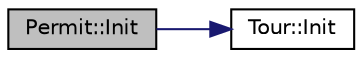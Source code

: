 digraph "Permit::Init"
{
 // LATEX_PDF_SIZE
  edge [fontname="Helvetica",fontsize="10",labelfontname="Helvetica",labelfontsize="10"];
  node [fontname="Helvetica",fontsize="10",shape=record];
  rankdir="LR";
  Node1 [label="Permit::Init",height=0.2,width=0.4,color="black", fillcolor="grey75", style="filled", fontcolor="black",tooltip="Метод инициализации переменных"];
  Node1 -> Node2 [color="midnightblue",fontsize="10",style="solid",fontname="Helvetica"];
  Node2 [label="Tour::Init",height=0.2,width=0.4,color="black", fillcolor="white", style="filled",URL="$class_tour.html#a72dc4361505f29389b87f27c0c026a5f",tooltip="Метод инициализации переменных"];
}
